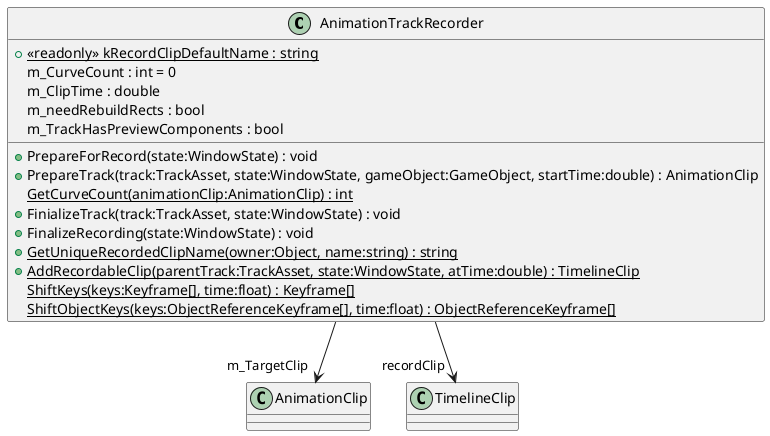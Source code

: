 @startuml
class AnimationTrackRecorder {
    + {static} <<readonly>> kRecordClipDefaultName : string
    m_CurveCount : int = 0
    m_ClipTime : double
    m_needRebuildRects : bool
    m_TrackHasPreviewComponents : bool
    + PrepareForRecord(state:WindowState) : void
    + PrepareTrack(track:TrackAsset, state:WindowState, gameObject:GameObject, startTime:double) : AnimationClip
    {static} GetCurveCount(animationClip:AnimationClip) : int
    + FinializeTrack(track:TrackAsset, state:WindowState) : void
    + FinalizeRecording(state:WindowState) : void
    + {static} GetUniqueRecordedClipName(owner:Object, name:string) : string
    + {static} AddRecordableClip(parentTrack:TrackAsset, state:WindowState, atTime:double) : TimelineClip
    {static} ShiftKeys(keys:Keyframe[], time:float) : Keyframe[]
    {static} ShiftObjectKeys(keys:ObjectReferenceKeyframe[], time:float) : ObjectReferenceKeyframe[]
}
AnimationTrackRecorder --> "m_TargetClip" AnimationClip
AnimationTrackRecorder --> "recordClip" TimelineClip
@enduml
